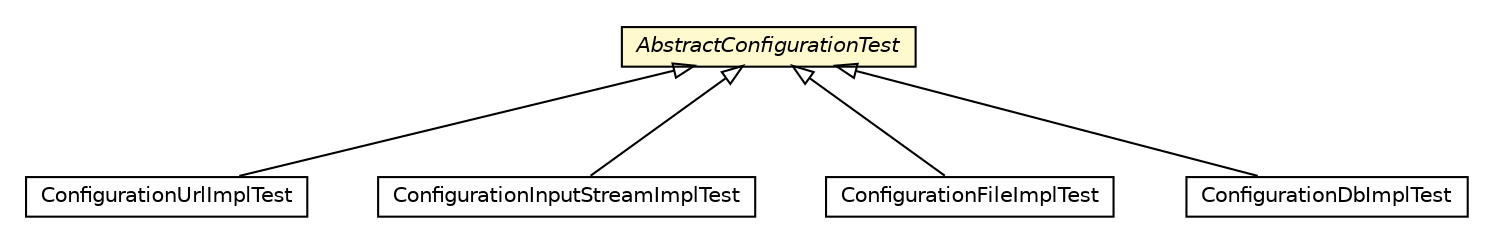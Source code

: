 #!/usr/local/bin/dot
#
# Class diagram 
# Generated by UMLGraph version R5_6_6-8-g8d7759 (http://www.umlgraph.org/)
#

digraph G {
	edge [fontname="Helvetica",fontsize=10,labelfontname="Helvetica",labelfontsize=10];
	node [fontname="Helvetica",fontsize=10,shape=plaintext];
	nodesep=0.25;
	ranksep=0.5;
	// org.dayatang.configuration.impl.ConfigurationUrlImplTest
	c11911 [label=<<table title="org.dayatang.configuration.impl.ConfigurationUrlImplTest" border="0" cellborder="1" cellspacing="0" cellpadding="2" port="p" href="./ConfigurationUrlImplTest.html">
		<tr><td><table border="0" cellspacing="0" cellpadding="1">
<tr><td align="center" balign="center"> ConfigurationUrlImplTest </td></tr>
		</table></td></tr>
		</table>>, URL="./ConfigurationUrlImplTest.html", fontname="Helvetica", fontcolor="black", fontsize=10.0];
	// org.dayatang.configuration.impl.ConfigurationInputStreamImplTest
	c11913 [label=<<table title="org.dayatang.configuration.impl.ConfigurationInputStreamImplTest" border="0" cellborder="1" cellspacing="0" cellpadding="2" port="p" href="./ConfigurationInputStreamImplTest.html">
		<tr><td><table border="0" cellspacing="0" cellpadding="1">
<tr><td align="center" balign="center"> ConfigurationInputStreamImplTest </td></tr>
		</table></td></tr>
		</table>>, URL="./ConfigurationInputStreamImplTest.html", fontname="Helvetica", fontcolor="black", fontsize=10.0];
	// org.dayatang.configuration.impl.ConfigurationFileImplTest
	c11915 [label=<<table title="org.dayatang.configuration.impl.ConfigurationFileImplTest" border="0" cellborder="1" cellspacing="0" cellpadding="2" port="p" href="./ConfigurationFileImplTest.html">
		<tr><td><table border="0" cellspacing="0" cellpadding="1">
<tr><td align="center" balign="center"> ConfigurationFileImplTest </td></tr>
		</table></td></tr>
		</table>>, URL="./ConfigurationFileImplTest.html", fontname="Helvetica", fontcolor="black", fontsize=10.0];
	// org.dayatang.configuration.impl.ConfigurationDbImplTest
	c11917 [label=<<table title="org.dayatang.configuration.impl.ConfigurationDbImplTest" border="0" cellborder="1" cellspacing="0" cellpadding="2" port="p" href="./ConfigurationDbImplTest.html">
		<tr><td><table border="0" cellspacing="0" cellpadding="1">
<tr><td align="center" balign="center"> ConfigurationDbImplTest </td></tr>
		</table></td></tr>
		</table>>, URL="./ConfigurationDbImplTest.html", fontname="Helvetica", fontcolor="black", fontsize=10.0];
	// org.dayatang.configuration.impl.AbstractConfigurationTest
	c11918 [label=<<table title="org.dayatang.configuration.impl.AbstractConfigurationTest" border="0" cellborder="1" cellspacing="0" cellpadding="2" port="p" bgcolor="lemonChiffon" href="./AbstractConfigurationTest.html">
		<tr><td><table border="0" cellspacing="0" cellpadding="1">
<tr><td align="center" balign="center"><font face="Helvetica-Oblique"> AbstractConfigurationTest </font></td></tr>
		</table></td></tr>
		</table>>, URL="./AbstractConfigurationTest.html", fontname="Helvetica", fontcolor="black", fontsize=10.0];
	//org.dayatang.configuration.impl.ConfigurationUrlImplTest extends org.dayatang.configuration.impl.AbstractConfigurationTest
	c11918:p -> c11911:p [dir=back,arrowtail=empty];
	//org.dayatang.configuration.impl.ConfigurationInputStreamImplTest extends org.dayatang.configuration.impl.AbstractConfigurationTest
	c11918:p -> c11913:p [dir=back,arrowtail=empty];
	//org.dayatang.configuration.impl.ConfigurationFileImplTest extends org.dayatang.configuration.impl.AbstractConfigurationTest
	c11918:p -> c11915:p [dir=back,arrowtail=empty];
	//org.dayatang.configuration.impl.ConfigurationDbImplTest extends org.dayatang.configuration.impl.AbstractConfigurationTest
	c11918:p -> c11917:p [dir=back,arrowtail=empty];
}

